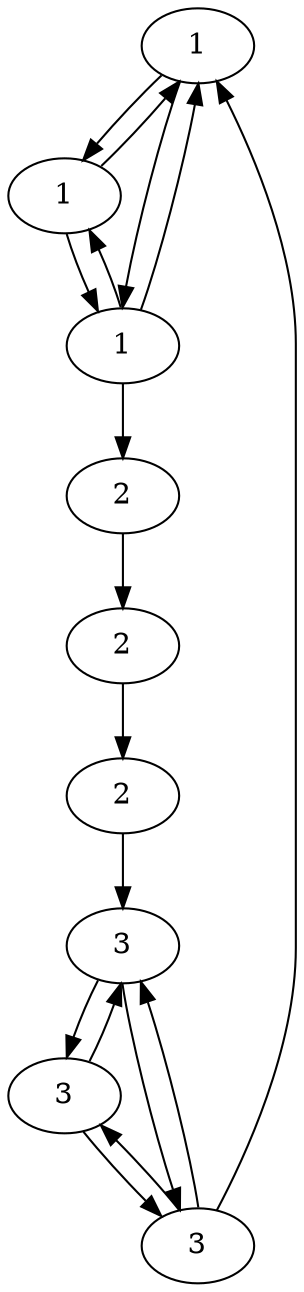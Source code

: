 digraph causal
{
	a [label="1"]
	b [label="1"]
	c [label="1"]
	d [label="2"]
	e [label="2"]
	f [label="2"]
	g [label="3"]
	h [label="3"]
	i [label="3"]
	a -> b [type=1];
	a -> c
	b -> c [type=1];
	b -> a
	c -> b
	c -> a
	c -> d
	d -> e
	e -> f
	f -> g
	g -> h
	g -> i
	h -> i
	h -> g
	i -> h
	i -> g
	i -> a
}

